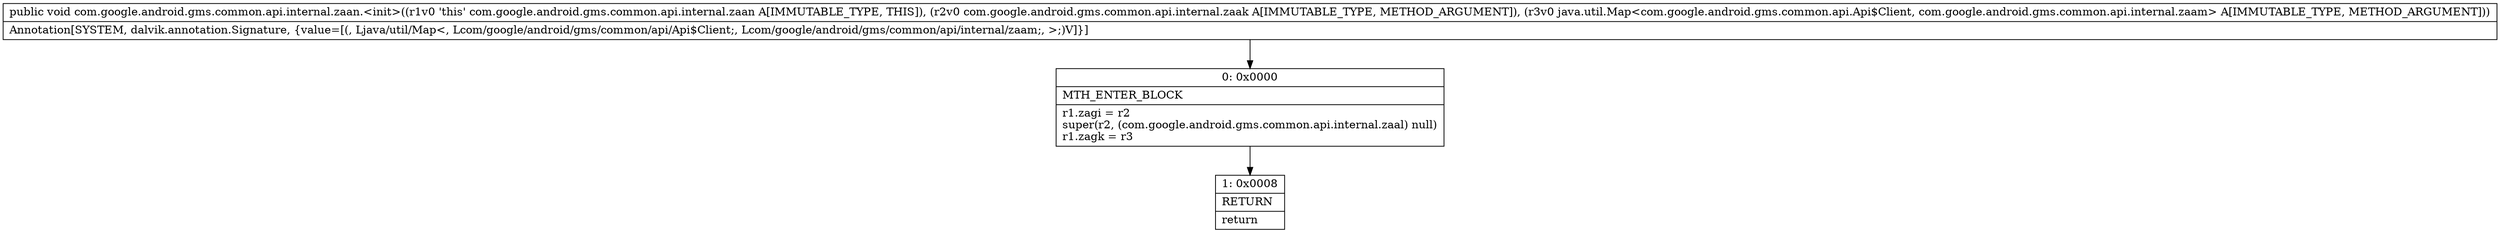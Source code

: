 digraph "CFG forcom.google.android.gms.common.api.internal.zaan.\<init\>(Lcom\/google\/android\/gms\/common\/api\/internal\/zaak;Ljava\/util\/Map;)V" {
Node_0 [shape=record,label="{0\:\ 0x0000|MTH_ENTER_BLOCK\l|r1.zagi = r2\lsuper(r2, (com.google.android.gms.common.api.internal.zaal) null)\lr1.zagk = r3\l}"];
Node_1 [shape=record,label="{1\:\ 0x0008|RETURN\l|return\l}"];
MethodNode[shape=record,label="{public void com.google.android.gms.common.api.internal.zaan.\<init\>((r1v0 'this' com.google.android.gms.common.api.internal.zaan A[IMMUTABLE_TYPE, THIS]), (r2v0 com.google.android.gms.common.api.internal.zaak A[IMMUTABLE_TYPE, METHOD_ARGUMENT]), (r3v0 java.util.Map\<com.google.android.gms.common.api.Api$Client, com.google.android.gms.common.api.internal.zaam\> A[IMMUTABLE_TYPE, METHOD_ARGUMENT]))  | Annotation[SYSTEM, dalvik.annotation.Signature, \{value=[(, Ljava\/util\/Map\<, Lcom\/google\/android\/gms\/common\/api\/Api$Client;, Lcom\/google\/android\/gms\/common\/api\/internal\/zaam;, \>;)V]\}]\l}"];
MethodNode -> Node_0;
Node_0 -> Node_1;
}


